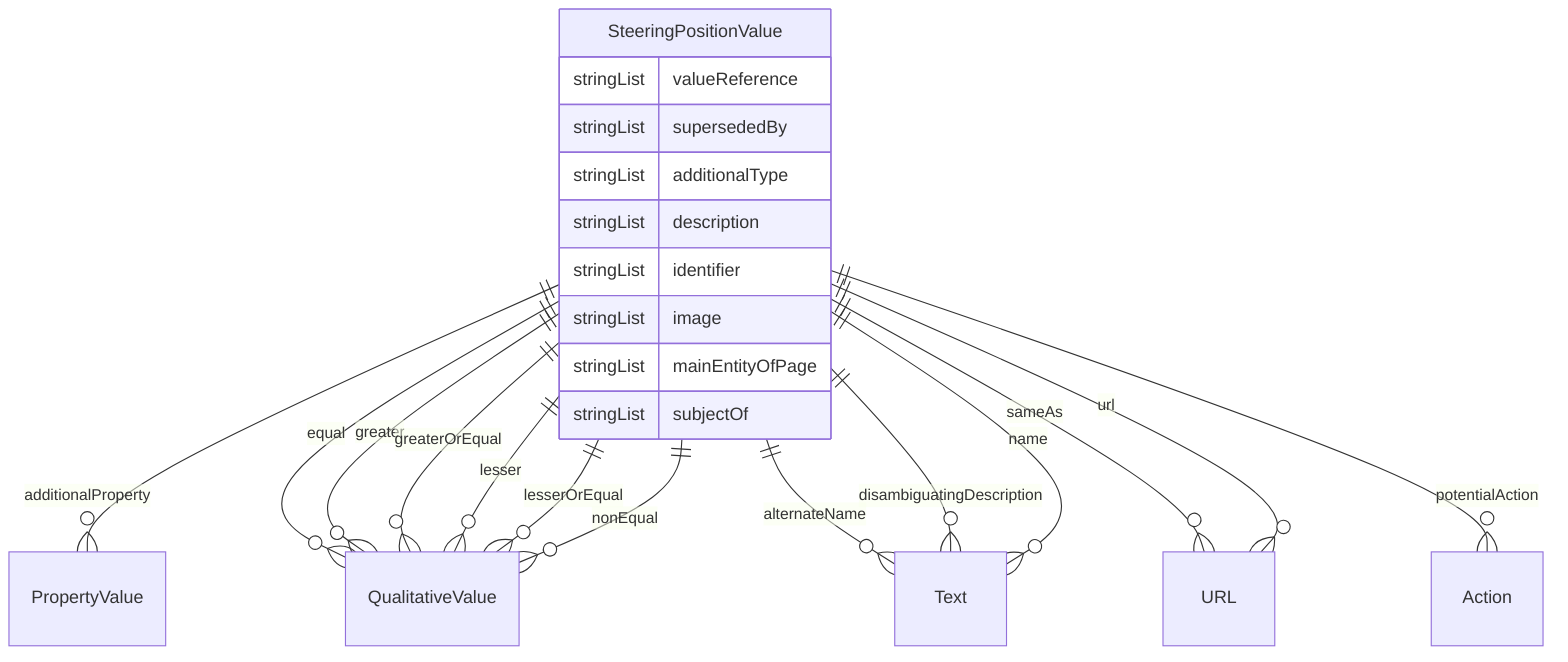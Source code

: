 erDiagram
SteeringPositionValue {
    stringList valueReference  
    stringList supersededBy  
    stringList additionalType  
    stringList description  
    stringList identifier  
    stringList image  
    stringList mainEntityOfPage  
    stringList subjectOf  
}

SteeringPositionValue ||--}o PropertyValue : "additionalProperty"
SteeringPositionValue ||--}o QualitativeValue : "equal"
SteeringPositionValue ||--}o QualitativeValue : "greater"
SteeringPositionValue ||--}o QualitativeValue : "greaterOrEqual"
SteeringPositionValue ||--}o QualitativeValue : "lesser"
SteeringPositionValue ||--}o QualitativeValue : "lesserOrEqual"
SteeringPositionValue ||--}o QualitativeValue : "nonEqual"
SteeringPositionValue ||--}o Text : "alternateName"
SteeringPositionValue ||--}o Text : "disambiguatingDescription"
SteeringPositionValue ||--}o Text : "name"
SteeringPositionValue ||--}o URL : "sameAs"
SteeringPositionValue ||--}o Action : "potentialAction"
SteeringPositionValue ||--}o URL : "url"